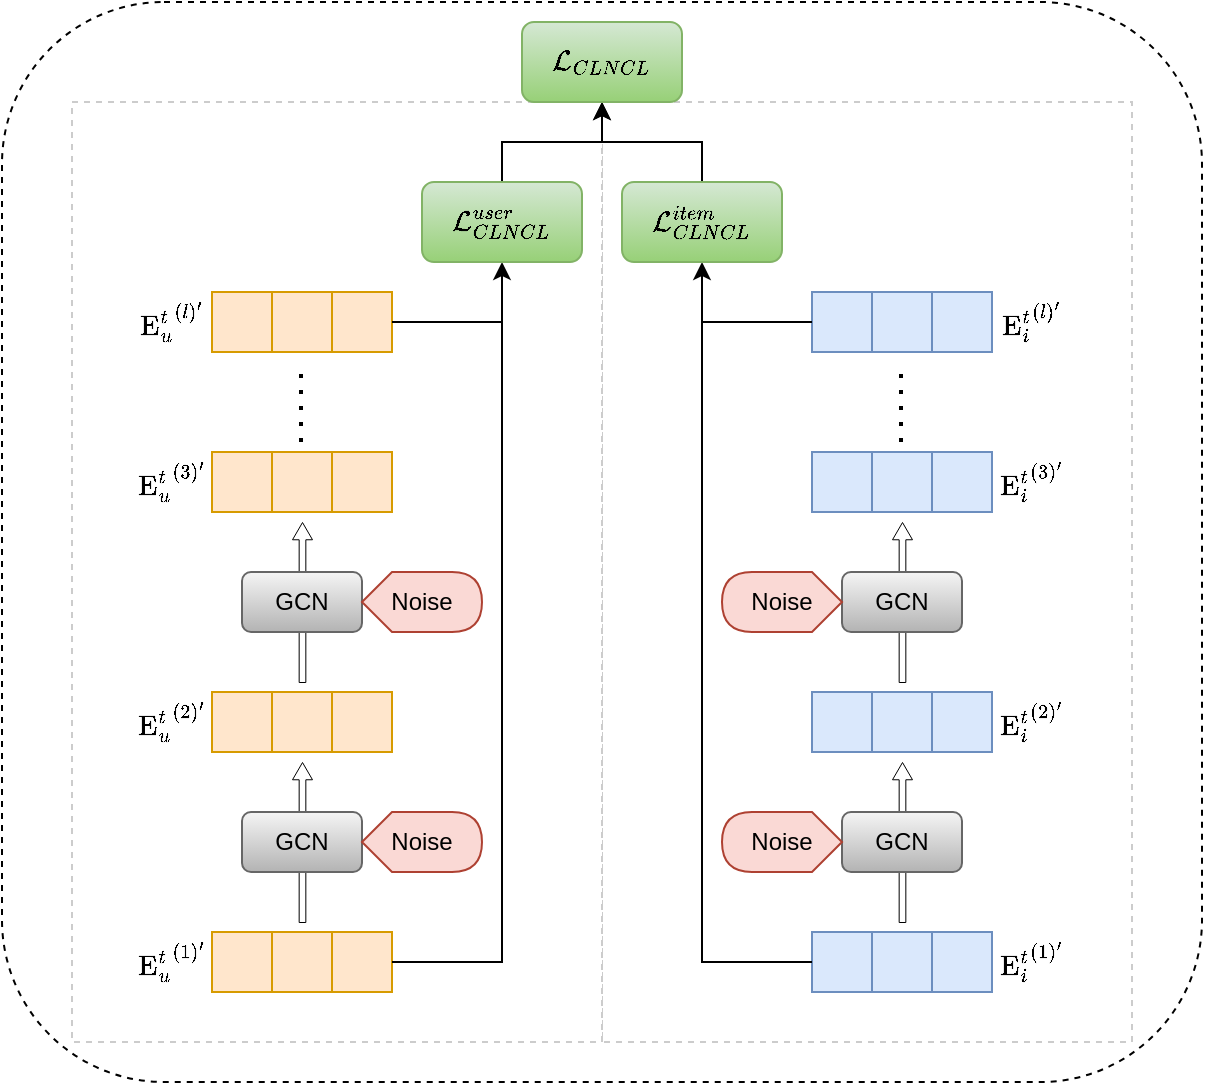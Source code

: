 <mxfile version="24.7.6">
  <diagram name="第 1 页" id="0odNos-ram8B0JtTMt9t">
    <mxGraphModel dx="1155" dy="623" grid="1" gridSize="10" guides="1" tooltips="1" connect="1" arrows="1" fold="1" page="1" pageScale="1" pageWidth="1169" pageHeight="827" math="1" shadow="0">
      <root>
        <mxCell id="0" />
        <mxCell id="1" parent="0" />
        <mxCell id="C153-lScjyPloALbCFHb-121" value="" style="rounded=1;whiteSpace=wrap;html=1;dashed=1;" vertex="1" parent="1">
          <mxGeometry x="40" y="180" width="600" height="540" as="geometry" />
        </mxCell>
        <mxCell id="C153-lScjyPloALbCFHb-119" value="" style="rounded=0;whiteSpace=wrap;html=1;dashed=1;strokeColor=#CCCCCC;" vertex="1" parent="1">
          <mxGeometry x="340" y="230" width="265" height="470" as="geometry" />
        </mxCell>
        <mxCell id="C153-lScjyPloALbCFHb-118" value="" style="rounded=0;whiteSpace=wrap;html=1;dashed=1;strokeColor=#CCCCCC;" vertex="1" parent="1">
          <mxGeometry x="75" y="230" width="265" height="470" as="geometry" />
        </mxCell>
        <mxCell id="C153-lScjyPloALbCFHb-97" value="" style="shape=singleArrow;direction=north;whiteSpace=wrap;html=1;arrowWidth=0.333;arrowSize=0.108;strokeWidth=0.5;" vertex="1" parent="1">
          <mxGeometry x="485" y="560" width="10" height="80" as="geometry" />
        </mxCell>
        <mxCell id="C153-lScjyPloALbCFHb-99" value="" style="shape=singleArrow;direction=north;whiteSpace=wrap;html=1;arrowWidth=0.333;arrowSize=0.108;strokeWidth=0.5;" vertex="1" parent="1">
          <mxGeometry x="485" y="440" width="10" height="80" as="geometry" />
        </mxCell>
        <mxCell id="C153-lScjyPloALbCFHb-98" value="" style="shape=singleArrow;direction=north;whiteSpace=wrap;html=1;arrowWidth=0.333;arrowSize=0.108;strokeWidth=0.5;" vertex="1" parent="1">
          <mxGeometry x="185" y="440" width="10" height="80" as="geometry" />
        </mxCell>
        <mxCell id="C153-lScjyPloALbCFHb-23" value="$$ {\mathrm{E}_{u}^{t}}^{(1)&#39;}$$" style="text;html=1;align=center;verticalAlign=middle;whiteSpace=wrap;rounded=0;" vertex="1" parent="1">
          <mxGeometry x="105" y="640" width="40" height="40" as="geometry" />
        </mxCell>
        <mxCell id="C153-lScjyPloALbCFHb-24" value="$$ {\mathrm{E}_{i}^{t}}^{(1)&#39;}$$" style="text;html=1;align=center;verticalAlign=middle;whiteSpace=wrap;rounded=0;" vertex="1" parent="1">
          <mxGeometry x="535" y="640" width="40" height="40" as="geometry" />
        </mxCell>
        <mxCell id="C153-lScjyPloALbCFHb-28" value="" style="group" vertex="1" connectable="0" parent="1">
          <mxGeometry x="445" y="645" width="90" height="30" as="geometry" />
        </mxCell>
        <mxCell id="C153-lScjyPloALbCFHb-25" value="" style="whiteSpace=wrap;html=1;aspect=fixed;fillColor=#dae8fc;strokeColor=#6c8ebf;" vertex="1" parent="C153-lScjyPloALbCFHb-28">
          <mxGeometry width="30" height="30" as="geometry" />
        </mxCell>
        <mxCell id="C153-lScjyPloALbCFHb-26" value="" style="whiteSpace=wrap;html=1;aspect=fixed;fillColor=#dae8fc;strokeColor=#6c8ebf;" vertex="1" parent="C153-lScjyPloALbCFHb-28">
          <mxGeometry x="30" width="30" height="30" as="geometry" />
        </mxCell>
        <mxCell id="C153-lScjyPloALbCFHb-27" value="" style="whiteSpace=wrap;html=1;aspect=fixed;fillColor=#dae8fc;strokeColor=#6c8ebf;" vertex="1" parent="C153-lScjyPloALbCFHb-28">
          <mxGeometry x="60" width="30" height="30" as="geometry" />
        </mxCell>
        <mxCell id="C153-lScjyPloALbCFHb-29" value="" style="group;fillColor=#ffe6cc;strokeColor=#d79b00;" vertex="1" connectable="0" parent="1">
          <mxGeometry x="145" y="645" width="90" height="30" as="geometry" />
        </mxCell>
        <mxCell id="C153-lScjyPloALbCFHb-30" value="" style="whiteSpace=wrap;html=1;aspect=fixed;fillColor=#ffe6cc;strokeColor=#d79b00;" vertex="1" parent="C153-lScjyPloALbCFHb-29">
          <mxGeometry width="30" height="30" as="geometry" />
        </mxCell>
        <mxCell id="C153-lScjyPloALbCFHb-31" value="" style="whiteSpace=wrap;html=1;aspect=fixed;fillColor=#ffe6cc;strokeColor=#d79b00;" vertex="1" parent="C153-lScjyPloALbCFHb-29">
          <mxGeometry x="30" width="30" height="30" as="geometry" />
        </mxCell>
        <mxCell id="C153-lScjyPloALbCFHb-32" value="" style="whiteSpace=wrap;html=1;aspect=fixed;fillColor=#ffe6cc;strokeColor=#d79b00;" vertex="1" parent="C153-lScjyPloALbCFHb-29">
          <mxGeometry x="60" width="30" height="30" as="geometry" />
        </mxCell>
        <mxCell id="C153-lScjyPloALbCFHb-33" value="$$ {\mathrm{E}_{u}^{t}}^{(2)&#39;}$$" style="text;html=1;align=center;verticalAlign=middle;whiteSpace=wrap;rounded=0;" vertex="1" parent="1">
          <mxGeometry x="105" y="520" width="40" height="40" as="geometry" />
        </mxCell>
        <mxCell id="C153-lScjyPloALbCFHb-34" value="$$ {\mathrm{E}_{i}^{t}}^{(2)&#39;}$$" style="text;html=1;align=center;verticalAlign=middle;whiteSpace=wrap;rounded=0;" vertex="1" parent="1">
          <mxGeometry x="535" y="520" width="40" height="40" as="geometry" />
        </mxCell>
        <mxCell id="C153-lScjyPloALbCFHb-35" value="" style="group" vertex="1" connectable="0" parent="1">
          <mxGeometry x="445" y="525" width="90" height="30" as="geometry" />
        </mxCell>
        <mxCell id="C153-lScjyPloALbCFHb-36" value="" style="whiteSpace=wrap;html=1;aspect=fixed;fillColor=#dae8fc;strokeColor=#6c8ebf;" vertex="1" parent="C153-lScjyPloALbCFHb-35">
          <mxGeometry width="30" height="30" as="geometry" />
        </mxCell>
        <mxCell id="C153-lScjyPloALbCFHb-37" value="" style="whiteSpace=wrap;html=1;aspect=fixed;fillColor=#dae8fc;strokeColor=#6c8ebf;" vertex="1" parent="C153-lScjyPloALbCFHb-35">
          <mxGeometry x="30" width="30" height="30" as="geometry" />
        </mxCell>
        <mxCell id="C153-lScjyPloALbCFHb-38" value="" style="whiteSpace=wrap;html=1;aspect=fixed;fillColor=#dae8fc;strokeColor=#6c8ebf;" vertex="1" parent="C153-lScjyPloALbCFHb-35">
          <mxGeometry x="60" width="30" height="30" as="geometry" />
        </mxCell>
        <mxCell id="C153-lScjyPloALbCFHb-39" value="" style="group;fillColor=#ffe6cc;strokeColor=#d79b00;" vertex="1" connectable="0" parent="1">
          <mxGeometry x="145" y="525" width="90" height="30" as="geometry" />
        </mxCell>
        <mxCell id="C153-lScjyPloALbCFHb-40" value="" style="whiteSpace=wrap;html=1;aspect=fixed;fillColor=#ffe6cc;strokeColor=#d79b00;" vertex="1" parent="C153-lScjyPloALbCFHb-39">
          <mxGeometry width="30" height="30" as="geometry" />
        </mxCell>
        <mxCell id="C153-lScjyPloALbCFHb-41" value="" style="whiteSpace=wrap;html=1;aspect=fixed;fillColor=#ffe6cc;strokeColor=#d79b00;" vertex="1" parent="C153-lScjyPloALbCFHb-39">
          <mxGeometry x="30" width="30" height="30" as="geometry" />
        </mxCell>
        <mxCell id="C153-lScjyPloALbCFHb-42" value="" style="whiteSpace=wrap;html=1;aspect=fixed;fillColor=#ffe6cc;strokeColor=#d79b00;" vertex="1" parent="C153-lScjyPloALbCFHb-39">
          <mxGeometry x="60" width="30" height="30" as="geometry" />
        </mxCell>
        <mxCell id="C153-lScjyPloALbCFHb-45" value="GCN" style="rounded=1;whiteSpace=wrap;html=1;fillColor=#f5f5f5;gradientColor=#b3b3b3;strokeColor=#666666;" vertex="1" parent="1">
          <mxGeometry x="460" y="585" width="60" height="30" as="geometry" />
        </mxCell>
        <mxCell id="C153-lScjyPloALbCFHb-46" value="" style="shape=display;whiteSpace=wrap;html=1;fillColor=#fad9d5;strokeColor=#ae4132;rotation=-180;" vertex="1" parent="1">
          <mxGeometry x="400" y="585" width="60" height="30" as="geometry" />
        </mxCell>
        <mxCell id="C153-lScjyPloALbCFHb-51" value="$$ {\mathrm{E}_{u}^{t}}^{(3)&#39;}$$" style="text;html=1;align=center;verticalAlign=middle;whiteSpace=wrap;rounded=0;" vertex="1" parent="1">
          <mxGeometry x="105" y="400" width="40" height="40" as="geometry" />
        </mxCell>
        <mxCell id="C153-lScjyPloALbCFHb-52" value="$$ {\mathrm{E}_{i}^{t}}^{(3)&#39;}$$" style="text;html=1;align=center;verticalAlign=middle;whiteSpace=wrap;rounded=0;" vertex="1" parent="1">
          <mxGeometry x="535" y="400" width="40" height="40" as="geometry" />
        </mxCell>
        <mxCell id="C153-lScjyPloALbCFHb-53" value="" style="group" vertex="1" connectable="0" parent="1">
          <mxGeometry x="445" y="405" width="90" height="30" as="geometry" />
        </mxCell>
        <mxCell id="C153-lScjyPloALbCFHb-54" value="" style="whiteSpace=wrap;html=1;aspect=fixed;fillColor=#dae8fc;strokeColor=#6c8ebf;" vertex="1" parent="C153-lScjyPloALbCFHb-53">
          <mxGeometry width="30" height="30" as="geometry" />
        </mxCell>
        <mxCell id="C153-lScjyPloALbCFHb-55" value="" style="whiteSpace=wrap;html=1;aspect=fixed;fillColor=#dae8fc;strokeColor=#6c8ebf;" vertex="1" parent="C153-lScjyPloALbCFHb-53">
          <mxGeometry x="30" width="30" height="30" as="geometry" />
        </mxCell>
        <mxCell id="C153-lScjyPloALbCFHb-56" value="" style="whiteSpace=wrap;html=1;aspect=fixed;fillColor=#dae8fc;strokeColor=#6c8ebf;" vertex="1" parent="C153-lScjyPloALbCFHb-53">
          <mxGeometry x="60" width="30" height="30" as="geometry" />
        </mxCell>
        <mxCell id="C153-lScjyPloALbCFHb-57" value="" style="group;fillColor=#ffe6cc;strokeColor=#d79b00;" vertex="1" connectable="0" parent="1">
          <mxGeometry x="145" y="405" width="90" height="30" as="geometry" />
        </mxCell>
        <mxCell id="C153-lScjyPloALbCFHb-58" value="" style="whiteSpace=wrap;html=1;aspect=fixed;fillColor=#ffe6cc;strokeColor=#d79b00;" vertex="1" parent="C153-lScjyPloALbCFHb-57">
          <mxGeometry width="30" height="30" as="geometry" />
        </mxCell>
        <mxCell id="C153-lScjyPloALbCFHb-59" value="" style="whiteSpace=wrap;html=1;aspect=fixed;fillColor=#ffe6cc;strokeColor=#d79b00;" vertex="1" parent="C153-lScjyPloALbCFHb-57">
          <mxGeometry x="30" width="30" height="30" as="geometry" />
        </mxCell>
        <mxCell id="C153-lScjyPloALbCFHb-60" value="" style="whiteSpace=wrap;html=1;aspect=fixed;fillColor=#ffe6cc;strokeColor=#d79b00;" vertex="1" parent="C153-lScjyPloALbCFHb-57">
          <mxGeometry x="60" width="30" height="30" as="geometry" />
        </mxCell>
        <mxCell id="C153-lScjyPloALbCFHb-62" value="GCN" style="rounded=1;whiteSpace=wrap;html=1;fillColor=#f5f5f5;gradientColor=#b3b3b3;strokeColor=#666666;" vertex="1" parent="1">
          <mxGeometry x="160" y="465" width="60" height="30" as="geometry" />
        </mxCell>
        <mxCell id="C153-lScjyPloALbCFHb-63" value="Noise" style="shape=display;whiteSpace=wrap;html=1;fillColor=#fad9d5;strokeColor=#ae4132;" vertex="1" parent="1">
          <mxGeometry x="220" y="465" width="60" height="30" as="geometry" />
        </mxCell>
        <mxCell id="C153-lScjyPloALbCFHb-65" value="GCN" style="rounded=1;whiteSpace=wrap;html=1;fillColor=#f5f5f5;gradientColor=#b3b3b3;strokeColor=#666666;" vertex="1" parent="1">
          <mxGeometry x="460" y="465" width="60" height="30" as="geometry" />
        </mxCell>
        <mxCell id="C153-lScjyPloALbCFHb-66" value="" style="shape=display;whiteSpace=wrap;html=1;fillColor=#fad9d5;strokeColor=#ae4132;rotation=-180;" vertex="1" parent="1">
          <mxGeometry x="400" y="465" width="60" height="30" as="geometry" />
        </mxCell>
        <mxCell id="C153-lScjyPloALbCFHb-69" value="" style="endArrow=none;dashed=1;html=1;dashPattern=1 3;strokeWidth=2;rounded=0;" edge="1" parent="1">
          <mxGeometry width="50" height="50" relative="1" as="geometry">
            <mxPoint x="189.5" y="400" as="sourcePoint" />
            <mxPoint x="189.5" y="360" as="targetPoint" />
          </mxGeometry>
        </mxCell>
        <mxCell id="C153-lScjyPloALbCFHb-72" value="$$ {\mathrm{E}_{u}^{t}}^{(l)&#39;}$$" style="text;html=1;align=center;verticalAlign=middle;whiteSpace=wrap;rounded=0;" vertex="1" parent="1">
          <mxGeometry x="105" y="320" width="40" height="40" as="geometry" />
        </mxCell>
        <mxCell id="C153-lScjyPloALbCFHb-73" value="$$ {\mathrm{E}_{i}^{t}}^{(l)&#39;}$$" style="text;html=1;align=center;verticalAlign=middle;whiteSpace=wrap;rounded=0;" vertex="1" parent="1">
          <mxGeometry x="535" y="320" width="40" height="40" as="geometry" />
        </mxCell>
        <mxCell id="C153-lScjyPloALbCFHb-74" value="" style="group" vertex="1" connectable="0" parent="1">
          <mxGeometry x="445" y="325" width="90" height="30" as="geometry" />
        </mxCell>
        <mxCell id="C153-lScjyPloALbCFHb-75" value="" style="whiteSpace=wrap;html=1;aspect=fixed;fillColor=#dae8fc;strokeColor=#6c8ebf;" vertex="1" parent="C153-lScjyPloALbCFHb-74">
          <mxGeometry width="30" height="30" as="geometry" />
        </mxCell>
        <mxCell id="C153-lScjyPloALbCFHb-77" value="" style="whiteSpace=wrap;html=1;aspect=fixed;fillColor=#dae8fc;strokeColor=#6c8ebf;" vertex="1" parent="C153-lScjyPloALbCFHb-74">
          <mxGeometry x="30" width="30" height="30" as="geometry" />
        </mxCell>
        <mxCell id="C153-lScjyPloALbCFHb-78" value="" style="whiteSpace=wrap;html=1;aspect=fixed;fillColor=#dae8fc;strokeColor=#6c8ebf;" vertex="1" parent="C153-lScjyPloALbCFHb-74">
          <mxGeometry x="60" width="30" height="30" as="geometry" />
        </mxCell>
        <mxCell id="C153-lScjyPloALbCFHb-79" value="" style="group;fillColor=#ffe6cc;strokeColor=#d79b00;" vertex="1" connectable="0" parent="1">
          <mxGeometry x="145" y="325" width="90" height="30" as="geometry" />
        </mxCell>
        <mxCell id="C153-lScjyPloALbCFHb-80" value="" style="whiteSpace=wrap;html=1;aspect=fixed;fillColor=#ffe6cc;strokeColor=#d79b00;" vertex="1" parent="C153-lScjyPloALbCFHb-79">
          <mxGeometry width="30" height="30" as="geometry" />
        </mxCell>
        <mxCell id="C153-lScjyPloALbCFHb-82" value="" style="whiteSpace=wrap;html=1;aspect=fixed;fillColor=#ffe6cc;strokeColor=#d79b00;" vertex="1" parent="C153-lScjyPloALbCFHb-79">
          <mxGeometry x="30" width="30" height="30" as="geometry" />
        </mxCell>
        <mxCell id="C153-lScjyPloALbCFHb-83" value="" style="whiteSpace=wrap;html=1;aspect=fixed;fillColor=#ffe6cc;strokeColor=#d79b00;" vertex="1" parent="C153-lScjyPloALbCFHb-79">
          <mxGeometry x="60" width="30" height="30" as="geometry" />
        </mxCell>
        <mxCell id="C153-lScjyPloALbCFHb-85" value="" style="endArrow=none;dashed=1;html=1;dashPattern=1 3;strokeWidth=2;rounded=0;" edge="1" parent="1">
          <mxGeometry width="50" height="50" relative="1" as="geometry">
            <mxPoint x="489.5" y="400" as="sourcePoint" />
            <mxPoint x="489.5" y="360" as="targetPoint" />
          </mxGeometry>
        </mxCell>
        <mxCell id="C153-lScjyPloALbCFHb-91" value="" style="shape=singleArrow;direction=north;whiteSpace=wrap;html=1;arrowWidth=0.333;arrowSize=0.108;strokeWidth=0.5;" vertex="1" parent="1">
          <mxGeometry x="185" y="560" width="10" height="80" as="geometry" />
        </mxCell>
        <mxCell id="C153-lScjyPloALbCFHb-43" value="GCN" style="rounded=1;whiteSpace=wrap;html=1;fillColor=#f5f5f5;gradientColor=#b3b3b3;strokeColor=#666666;" vertex="1" parent="1">
          <mxGeometry x="160" y="585" width="60" height="30" as="geometry" />
        </mxCell>
        <mxCell id="C153-lScjyPloALbCFHb-44" value="Noise" style="shape=display;whiteSpace=wrap;html=1;fillColor=#fad9d5;strokeColor=#ae4132;" vertex="1" parent="1">
          <mxGeometry x="220" y="585" width="60" height="30" as="geometry" />
        </mxCell>
        <mxCell id="C153-lScjyPloALbCFHb-102" style="edgeStyle=orthogonalEdgeStyle;rounded=0;orthogonalLoop=1;jettySize=auto;html=1;entryX=1;entryY=0.5;entryDx=0;entryDy=0;exitX=1;exitY=0.5;exitDx=0;exitDy=0;endArrow=none;endFill=0;" edge="1" parent="1" source="C153-lScjyPloALbCFHb-32" target="C153-lScjyPloALbCFHb-83">
          <mxGeometry relative="1" as="geometry">
            <Array as="points">
              <mxPoint x="290" y="660" />
              <mxPoint x="290" y="340" />
            </Array>
          </mxGeometry>
        </mxCell>
        <mxCell id="C153-lScjyPloALbCFHb-105" value="" style="endArrow=classic;html=1;rounded=0;entryX=0.5;entryY=1;entryDx=0;entryDy=0;" edge="1" parent="1" target="C153-lScjyPloALbCFHb-107">
          <mxGeometry width="50" height="50" relative="1" as="geometry">
            <mxPoint x="290" y="340" as="sourcePoint" />
            <mxPoint x="290" y="280" as="targetPoint" />
          </mxGeometry>
        </mxCell>
        <mxCell id="C153-lScjyPloALbCFHb-106" value="" style="endArrow=classic;html=1;rounded=0;entryX=0.5;entryY=1;entryDx=0;entryDy=0;" edge="1" parent="1" target="C153-lScjyPloALbCFHb-108">
          <mxGeometry width="50" height="50" relative="1" as="geometry">
            <mxPoint x="390" y="340" as="sourcePoint" />
            <mxPoint x="390" y="280" as="targetPoint" />
          </mxGeometry>
        </mxCell>
        <mxCell id="C153-lScjyPloALbCFHb-112" style="edgeStyle=orthogonalEdgeStyle;rounded=0;orthogonalLoop=1;jettySize=auto;html=1;exitX=0.5;exitY=0;exitDx=0;exitDy=0;entryX=0.5;entryY=1;entryDx=0;entryDy=0;" edge="1" parent="1" source="C153-lScjyPloALbCFHb-107" target="C153-lScjyPloALbCFHb-111">
          <mxGeometry relative="1" as="geometry" />
        </mxCell>
        <mxCell id="C153-lScjyPloALbCFHb-107" value="$$\mathcal{L}_{CLNCL}^{user}$$" style="rounded=1;whiteSpace=wrap;html=1;fillColor=#d5e8d4;gradientColor=#97d077;strokeColor=#82b366;" vertex="1" parent="1">
          <mxGeometry x="250" y="270" width="80" height="40" as="geometry" />
        </mxCell>
        <mxCell id="C153-lScjyPloALbCFHb-114" style="edgeStyle=orthogonalEdgeStyle;rounded=0;orthogonalLoop=1;jettySize=auto;html=1;entryX=0.5;entryY=1;entryDx=0;entryDy=0;" edge="1" parent="1" source="C153-lScjyPloALbCFHb-108" target="C153-lScjyPloALbCFHb-111">
          <mxGeometry relative="1" as="geometry" />
        </mxCell>
        <mxCell id="C153-lScjyPloALbCFHb-108" value="$$\mathcal{L}_{CLNCL}^{item}$$" style="rounded=1;whiteSpace=wrap;html=1;fillColor=#d5e8d4;gradientColor=#97d077;strokeColor=#82b366;" vertex="1" parent="1">
          <mxGeometry x="350" y="270" width="80" height="40" as="geometry" />
        </mxCell>
        <mxCell id="C153-lScjyPloALbCFHb-109" style="edgeStyle=orthogonalEdgeStyle;rounded=0;orthogonalLoop=1;jettySize=auto;html=1;entryX=0;entryY=0.5;entryDx=0;entryDy=0;exitX=0;exitY=0.5;exitDx=0;exitDy=0;endArrow=none;endFill=0;" edge="1" parent="1" source="C153-lScjyPloALbCFHb-25" target="C153-lScjyPloALbCFHb-75">
          <mxGeometry relative="1" as="geometry">
            <Array as="points">
              <mxPoint x="390" y="660" />
              <mxPoint x="390" y="340" />
            </Array>
          </mxGeometry>
        </mxCell>
        <mxCell id="C153-lScjyPloALbCFHb-111" value="$$\mathcal{L}_{CLNCL}$$" style="rounded=1;whiteSpace=wrap;html=1;fillColor=#d5e8d4;gradientColor=#97d077;strokeColor=#82b366;" vertex="1" parent="1">
          <mxGeometry x="300" y="190" width="80" height="40" as="geometry" />
        </mxCell>
        <mxCell id="C153-lScjyPloALbCFHb-115" value="Noise" style="text;html=1;align=center;verticalAlign=middle;whiteSpace=wrap;rounded=0;" vertex="1" parent="1">
          <mxGeometry x="400" y="465" width="60" height="30" as="geometry" />
        </mxCell>
        <mxCell id="C153-lScjyPloALbCFHb-117" value="Noise" style="text;html=1;align=center;verticalAlign=middle;whiteSpace=wrap;rounded=0;" vertex="1" parent="1">
          <mxGeometry x="400" y="585" width="60" height="30" as="geometry" />
        </mxCell>
      </root>
    </mxGraphModel>
  </diagram>
</mxfile>
